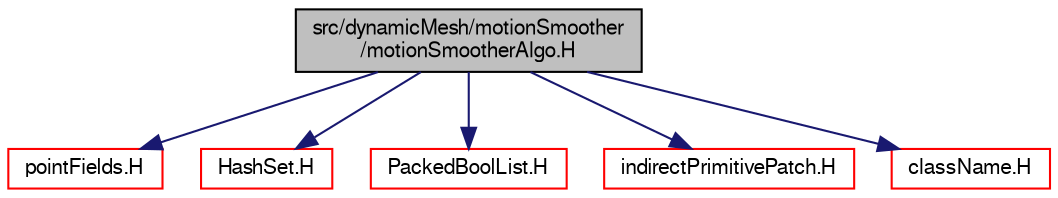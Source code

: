 digraph "src/dynamicMesh/motionSmoother/motionSmootherAlgo.H"
{
  bgcolor="transparent";
  edge [fontname="FreeSans",fontsize="10",labelfontname="FreeSans",labelfontsize="10"];
  node [fontname="FreeSans",fontsize="10",shape=record];
  Node0 [label="src/dynamicMesh/motionSmoother\l/motionSmootherAlgo.H",height=0.2,width=0.4,color="black", fillcolor="grey75", style="filled", fontcolor="black"];
  Node0 -> Node1 [color="midnightblue",fontsize="10",style="solid",fontname="FreeSans"];
  Node1 [label="pointFields.H",height=0.2,width=0.4,color="red",URL="$a09881.html"];
  Node0 -> Node228 [color="midnightblue",fontsize="10",style="solid",fontname="FreeSans"];
  Node228 [label="HashSet.H",height=0.2,width=0.4,color="red",URL="$a08471.html"];
  Node0 -> Node252 [color="midnightblue",fontsize="10",style="solid",fontname="FreeSans"];
  Node252 [label="PackedBoolList.H",height=0.2,width=0.4,color="red",URL="$a08696.html"];
  Node0 -> Node280 [color="midnightblue",fontsize="10",style="solid",fontname="FreeSans"];
  Node280 [label="indirectPrimitivePatch.H",height=0.2,width=0.4,color="red",URL="$a11987.html"];
  Node0 -> Node45 [color="midnightblue",fontsize="10",style="solid",fontname="FreeSans"];
  Node45 [label="className.H",height=0.2,width=0.4,color="red",URL="$a09335.html",tooltip="Macro definitions for declaring ClassName(), NamespaceName(), etc. "];
}
